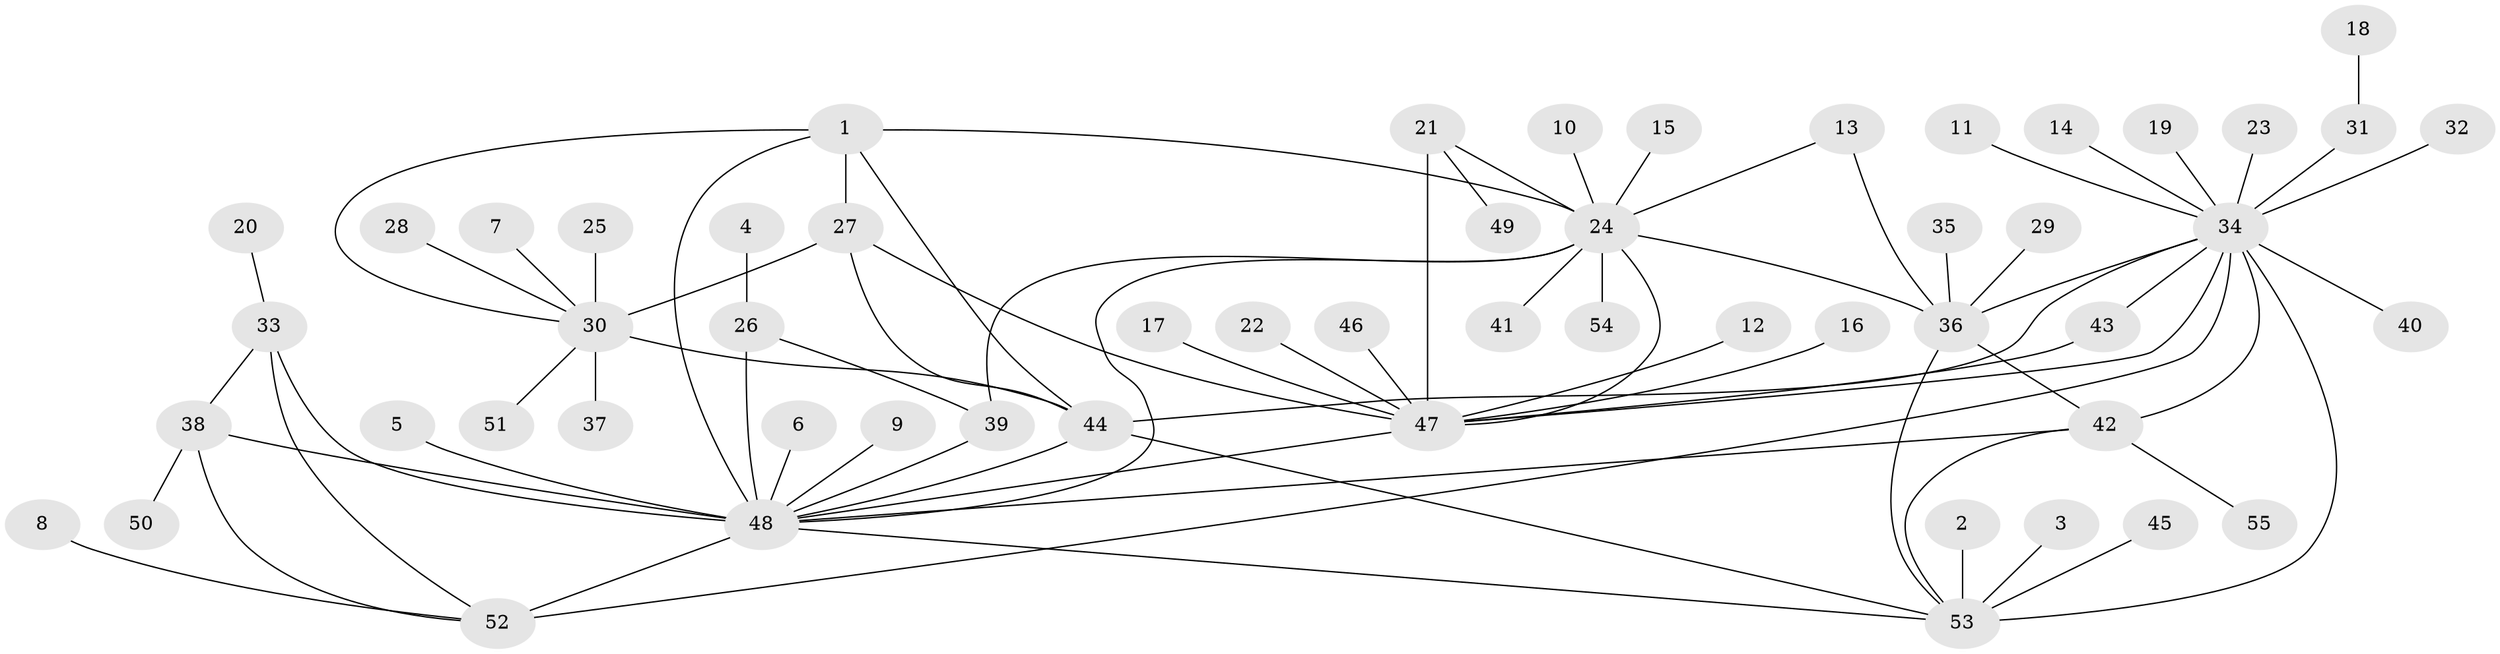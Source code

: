 // original degree distribution, {8: 0.027522935779816515, 12: 0.01834862385321101, 9: 0.01834862385321101, 7: 0.07339449541284404, 10: 0.01834862385321101, 4: 0.009174311926605505, 14: 0.009174311926605505, 6: 0.009174311926605505, 5: 0.045871559633027525, 1: 0.5596330275229358, 3: 0.05504587155963303, 2: 0.1559633027522936}
// Generated by graph-tools (version 1.1) at 2025/26/03/09/25 03:26:48]
// undirected, 55 vertices, 78 edges
graph export_dot {
graph [start="1"]
  node [color=gray90,style=filled];
  1;
  2;
  3;
  4;
  5;
  6;
  7;
  8;
  9;
  10;
  11;
  12;
  13;
  14;
  15;
  16;
  17;
  18;
  19;
  20;
  21;
  22;
  23;
  24;
  25;
  26;
  27;
  28;
  29;
  30;
  31;
  32;
  33;
  34;
  35;
  36;
  37;
  38;
  39;
  40;
  41;
  42;
  43;
  44;
  45;
  46;
  47;
  48;
  49;
  50;
  51;
  52;
  53;
  54;
  55;
  1 -- 24 [weight=1.0];
  1 -- 27 [weight=2.0];
  1 -- 30 [weight=1.0];
  1 -- 44 [weight=1.0];
  1 -- 48 [weight=1.0];
  2 -- 53 [weight=1.0];
  3 -- 53 [weight=1.0];
  4 -- 26 [weight=1.0];
  5 -- 48 [weight=1.0];
  6 -- 48 [weight=1.0];
  7 -- 30 [weight=1.0];
  8 -- 52 [weight=1.0];
  9 -- 48 [weight=1.0];
  10 -- 24 [weight=1.0];
  11 -- 34 [weight=1.0];
  12 -- 47 [weight=1.0];
  13 -- 24 [weight=1.0];
  13 -- 36 [weight=1.0];
  14 -- 34 [weight=1.0];
  15 -- 24 [weight=1.0];
  16 -- 47 [weight=1.0];
  17 -- 47 [weight=1.0];
  18 -- 31 [weight=1.0];
  19 -- 34 [weight=1.0];
  20 -- 33 [weight=1.0];
  21 -- 24 [weight=2.0];
  21 -- 47 [weight=4.0];
  21 -- 49 [weight=1.0];
  22 -- 47 [weight=1.0];
  23 -- 34 [weight=1.0];
  24 -- 36 [weight=1.0];
  24 -- 39 [weight=1.0];
  24 -- 41 [weight=1.0];
  24 -- 47 [weight=2.0];
  24 -- 48 [weight=1.0];
  24 -- 54 [weight=1.0];
  25 -- 30 [weight=1.0];
  26 -- 39 [weight=1.0];
  26 -- 48 [weight=3.0];
  27 -- 30 [weight=2.0];
  27 -- 44 [weight=2.0];
  27 -- 47 [weight=1.0];
  28 -- 30 [weight=1.0];
  29 -- 36 [weight=1.0];
  30 -- 37 [weight=1.0];
  30 -- 44 [weight=1.0];
  30 -- 51 [weight=1.0];
  31 -- 34 [weight=1.0];
  32 -- 34 [weight=1.0];
  33 -- 38 [weight=1.0];
  33 -- 48 [weight=2.0];
  33 -- 52 [weight=1.0];
  34 -- 36 [weight=2.0];
  34 -- 40 [weight=1.0];
  34 -- 42 [weight=2.0];
  34 -- 43 [weight=1.0];
  34 -- 44 [weight=1.0];
  34 -- 47 [weight=1.0];
  34 -- 52 [weight=1.0];
  34 -- 53 [weight=2.0];
  35 -- 36 [weight=1.0];
  36 -- 42 [weight=1.0];
  36 -- 53 [weight=1.0];
  38 -- 48 [weight=2.0];
  38 -- 50 [weight=1.0];
  38 -- 52 [weight=1.0];
  39 -- 48 [weight=3.0];
  42 -- 48 [weight=1.0];
  42 -- 53 [weight=1.0];
  42 -- 55 [weight=1.0];
  43 -- 47 [weight=1.0];
  44 -- 48 [weight=1.0];
  44 -- 53 [weight=1.0];
  45 -- 53 [weight=1.0];
  46 -- 47 [weight=1.0];
  47 -- 48 [weight=2.0];
  48 -- 52 [weight=2.0];
  48 -- 53 [weight=1.0];
}
